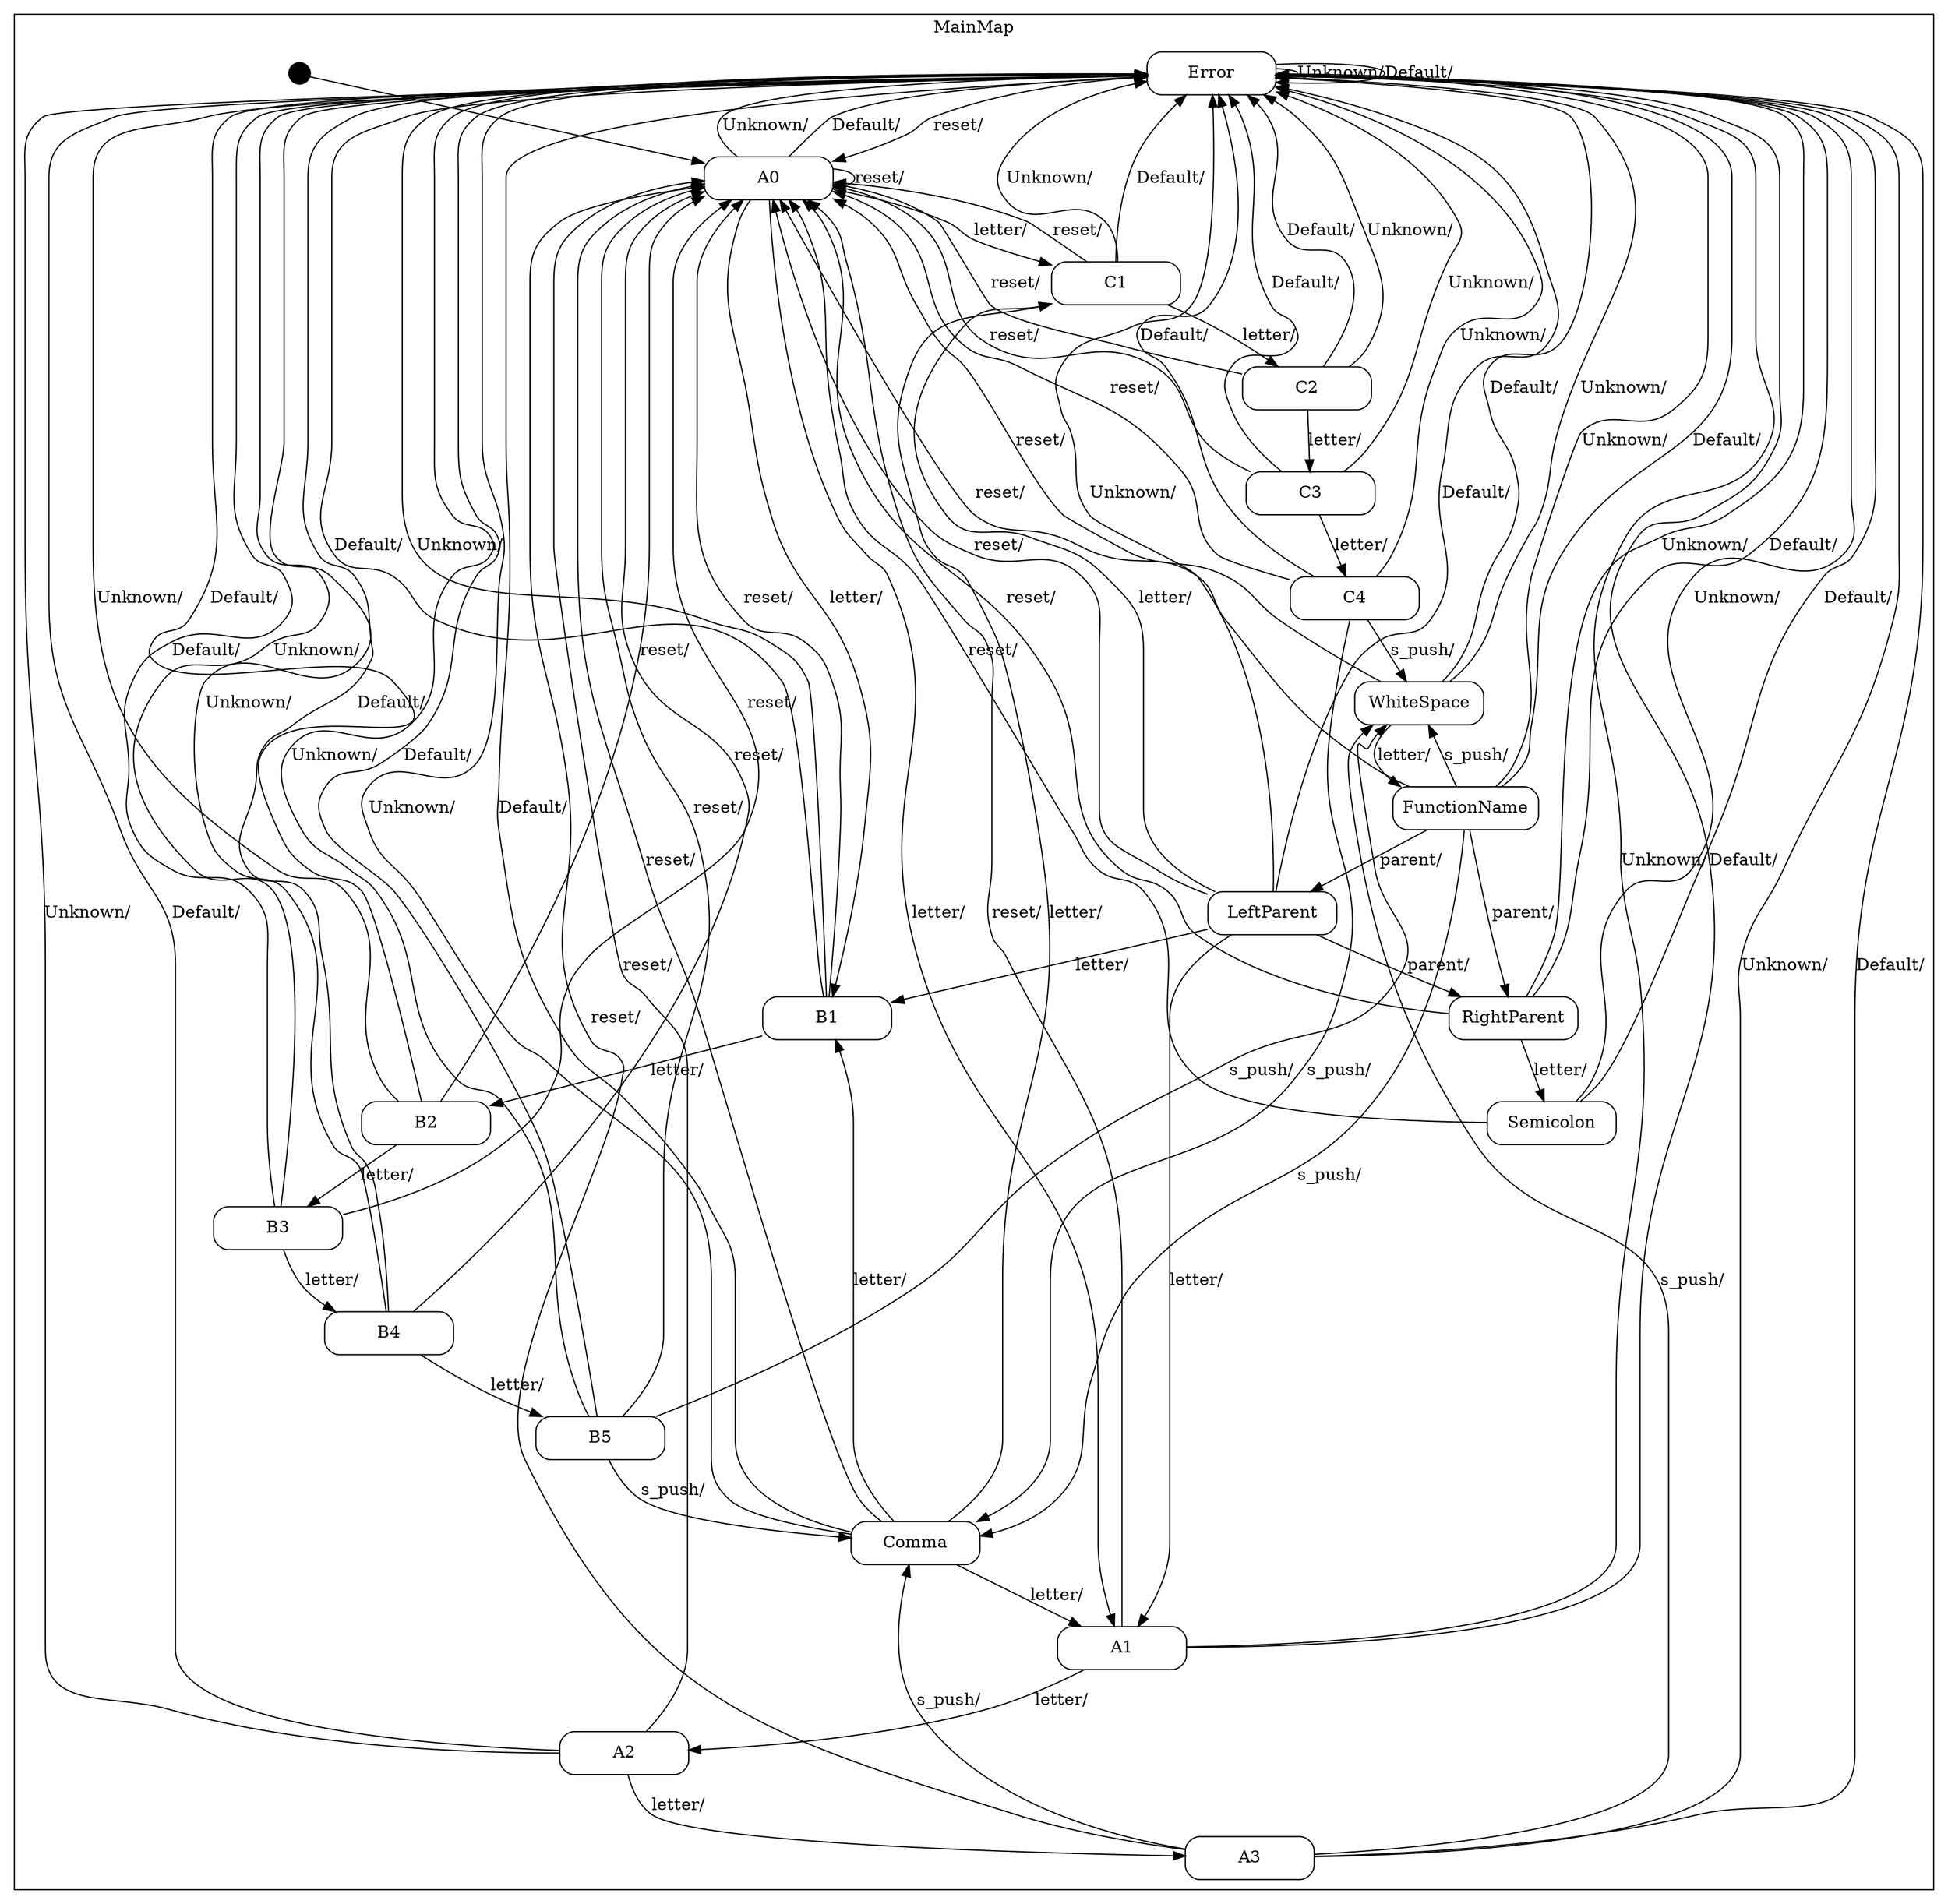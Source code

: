 digraph recognizer {

    node
        [shape=Mrecord width=1.5];

    subgraph cluster_MainMap {

        label="MainMap";

        //
        // States (Nodes)
        //

        "MainMap::Error"
            [label="{Error}"];

        "MainMap::A0"
            [label="{A0}"];

        "MainMap::A1"
            [label="{A1}"];

        "MainMap::A2"
            [label="{A2}"];

        "MainMap::A3"
            [label="{A3}"];

        "MainMap::B1"
            [label="{B1}"];

        "MainMap::B2"
            [label="{B2}"];

        "MainMap::B3"
            [label="{B3}"];

        "MainMap::B4"
            [label="{B4}"];

        "MainMap::B5"
            [label="{B5}"];

        "MainMap::C1"
            [label="{C1}"];

        "MainMap::C2"
            [label="{C2}"];

        "MainMap::C3"
            [label="{C3}"];

        "MainMap::C4"
            [label="{C4}"];

        "MainMap::Comma"
            [label="{Comma}"];

        "MainMap::WhiteSpace"
            [label="{WhiteSpace}"];

        "MainMap::FunctionName"
            [label="{FunctionName}"];

        "MainMap::LeftParent"
            [label="{LeftParent}"];

        "MainMap::RightParent"
            [label="{RightParent}"];

        "MainMap::Semicolon"
            [label="{Semicolon}"];

        "%start"
            [label="" shape=circle style=filled fillcolor=black width=0.25];

        //
        // Transitions (Edges)
        //

        "MainMap::Error" -> "MainMap::A0"
            [label="reset/\l"];

        "MainMap::Error" -> "MainMap::Error"
            [label="Unknown/\l"];

        "MainMap::Error" -> "MainMap::Error"
            [label="Default/\l"];

        "MainMap::A0" -> "MainMap::A1"
            [label="letter/\l"];

        "MainMap::A0" -> "MainMap::B1"
            [label="letter/\l"];

        "MainMap::A0" -> "MainMap::C1"
            [label="letter/\l"];

        "MainMap::A0" -> "MainMap::A0"
            [label="reset/\l"];

        "MainMap::A0" -> "MainMap::Error"
            [label="Unknown/\l"];

        "MainMap::A0" -> "MainMap::Error"
            [label="Default/\l"];

        "MainMap::A1" -> "MainMap::A2"
            [label="letter/\l"];

        "MainMap::A1" -> "MainMap::A0"
            [label="reset/\l"];

        "MainMap::A1" -> "MainMap::Error"
            [label="Unknown/\l"];

        "MainMap::A1" -> "MainMap::Error"
            [label="Default/\l"];

        "MainMap::A2" -> "MainMap::A3"
            [label="letter/\l"];

        "MainMap::A2" -> "MainMap::A0"
            [label="reset/\l"];

        "MainMap::A2" -> "MainMap::Error"
            [label="Unknown/\l"];

        "MainMap::A2" -> "MainMap::Error"
            [label="Default/\l"];

        "MainMap::A3" -> "MainMap::WhiteSpace"
            [label="s_push/\l"];

        "MainMap::A3" -> "MainMap::Comma"
            [label="s_push/\l"];

        "MainMap::A3" -> "MainMap::A0"
            [label="reset/\l"];

        "MainMap::A3" -> "MainMap::Error"
            [label="Unknown/\l"];

        "MainMap::A3" -> "MainMap::Error"
            [label="Default/\l"];

        "MainMap::B1" -> "MainMap::B2"
            [label="letter/\l"];

        "MainMap::B1" -> "MainMap::A0"
            [label="reset/\l"];

        "MainMap::B1" -> "MainMap::Error"
            [label="Unknown/\l"];

        "MainMap::B1" -> "MainMap::Error"
            [label="Default/\l"];

        "MainMap::B2" -> "MainMap::B3"
            [label="letter/\l"];

        "MainMap::B2" -> "MainMap::A0"
            [label="reset/\l"];

        "MainMap::B2" -> "MainMap::Error"
            [label="Unknown/\l"];

        "MainMap::B2" -> "MainMap::Error"
            [label="Default/\l"];

        "MainMap::B3" -> "MainMap::B4"
            [label="letter/\l"];

        "MainMap::B3" -> "MainMap::A0"
            [label="reset/\l"];

        "MainMap::B3" -> "MainMap::Error"
            [label="Unknown/\l"];

        "MainMap::B3" -> "MainMap::Error"
            [label="Default/\l"];

        "MainMap::B4" -> "MainMap::B5"
            [label="letter/\l"];

        "MainMap::B4" -> "MainMap::A0"
            [label="reset/\l"];

        "MainMap::B4" -> "MainMap::Error"
            [label="Unknown/\l"];

        "MainMap::B4" -> "MainMap::Error"
            [label="Default/\l"];

        "MainMap::B5" -> "MainMap::WhiteSpace"
            [label="s_push/\l"];

        "MainMap::B5" -> "MainMap::Comma"
            [label="s_push/\l"];

        "MainMap::B5" -> "MainMap::A0"
            [label="reset/\l"];

        "MainMap::B5" -> "MainMap::Error"
            [label="Unknown/\l"];

        "MainMap::B5" -> "MainMap::Error"
            [label="Default/\l"];

        "MainMap::C1" -> "MainMap::C2"
            [label="letter/\l"];

        "MainMap::C1" -> "MainMap::A0"
            [label="reset/\l"];

        "MainMap::C1" -> "MainMap::Error"
            [label="Unknown/\l"];

        "MainMap::C1" -> "MainMap::Error"
            [label="Default/\l"];

        "MainMap::C2" -> "MainMap::C3"
            [label="letter/\l"];

        "MainMap::C2" -> "MainMap::A0"
            [label="reset/\l"];

        "MainMap::C2" -> "MainMap::Error"
            [label="Unknown/\l"];

        "MainMap::C2" -> "MainMap::Error"
            [label="Default/\l"];

        "MainMap::C3" -> "MainMap::C4"
            [label="letter/\l"];

        "MainMap::C3" -> "MainMap::A0"
            [label="reset/\l"];

        "MainMap::C3" -> "MainMap::Error"
            [label="Unknown/\l"];

        "MainMap::C3" -> "MainMap::Error"
            [label="Default/\l"];

        "MainMap::C4" -> "MainMap::WhiteSpace"
            [label="s_push/\l"];

        "MainMap::C4" -> "MainMap::Comma"
            [label="s_push/\l"];

        "MainMap::C4" -> "MainMap::A0"
            [label="reset/\l"];

        "MainMap::C4" -> "MainMap::Error"
            [label="Unknown/\l"];

        "MainMap::C4" -> "MainMap::Error"
            [label="Default/\l"];

        "MainMap::Comma" -> "MainMap::A1"
            [label="letter/\l"];

        "MainMap::Comma" -> "MainMap::B1"
            [label="letter/\l"];

        "MainMap::Comma" -> "MainMap::C1"
            [label="letter/\l"];

        "MainMap::Comma" -> "MainMap::A0"
            [label="reset/\l"];

        "MainMap::Comma" -> "MainMap::Error"
            [label="Unknown/\l"];

        "MainMap::Comma" -> "MainMap::Error"
            [label="Default/\l"];

        "MainMap::WhiteSpace" -> "MainMap::FunctionName"
            [label="letter/\l"];

        "MainMap::WhiteSpace" -> "MainMap::A0"
            [label="reset/\l"];

        "MainMap::WhiteSpace" -> "MainMap::Error"
            [label="Unknown/\l"];

        "MainMap::WhiteSpace" -> "MainMap::Error"
            [label="Default/\l"];

        "MainMap::FunctionName" -> "MainMap::LeftParent"
            [label="parent/\l"];

        "MainMap::FunctionName" -> "MainMap::RightParent"
            [label="parent/\l"];

        "MainMap::FunctionName" -> "MainMap::WhiteSpace"
            [label="s_push/\l"];

        "MainMap::FunctionName" -> "MainMap::Comma"
            [label="s_push/\l"];

        "MainMap::FunctionName" -> "MainMap::A0"
            [label="reset/\l"];

        "MainMap::FunctionName" -> "MainMap::Error"
            [label="Unknown/\l"];

        "MainMap::FunctionName" -> "MainMap::Error"
            [label="Default/\l"];

        "MainMap::LeftParent" -> "MainMap::A1"
            [label="letter/\l"];

        "MainMap::LeftParent" -> "MainMap::B1"
            [label="letter/\l"];

        "MainMap::LeftParent" -> "MainMap::C1"
            [label="letter/\l"];

        "MainMap::LeftParent" -> "MainMap::RightParent"
            [label="parent/\l"];

        "MainMap::LeftParent" -> "MainMap::A0"
            [label="reset/\l"];

        "MainMap::LeftParent" -> "MainMap::Error"
            [label="Unknown/\l"];

        "MainMap::LeftParent" -> "MainMap::Error"
            [label="Default/\l"];

        "MainMap::RightParent" -> "MainMap::Semicolon"
            [label="letter/\l"];

        "MainMap::RightParent" -> "MainMap::A0"
            [label="reset/\l"];

        "MainMap::RightParent" -> "MainMap::Error"
            [label="Unknown/\l"];

        "MainMap::RightParent" -> "MainMap::Error"
            [label="Default/\l"];

        "MainMap::Semicolon" -> "MainMap::A0"
            [label="reset/\l"];

        "MainMap::Semicolon" -> "MainMap::Error"
            [label="Unknown/\l"];

        "MainMap::Semicolon" -> "MainMap::Error"
            [label="Default/\l"];

        "%start" -> "MainMap::A0"
    }

}
